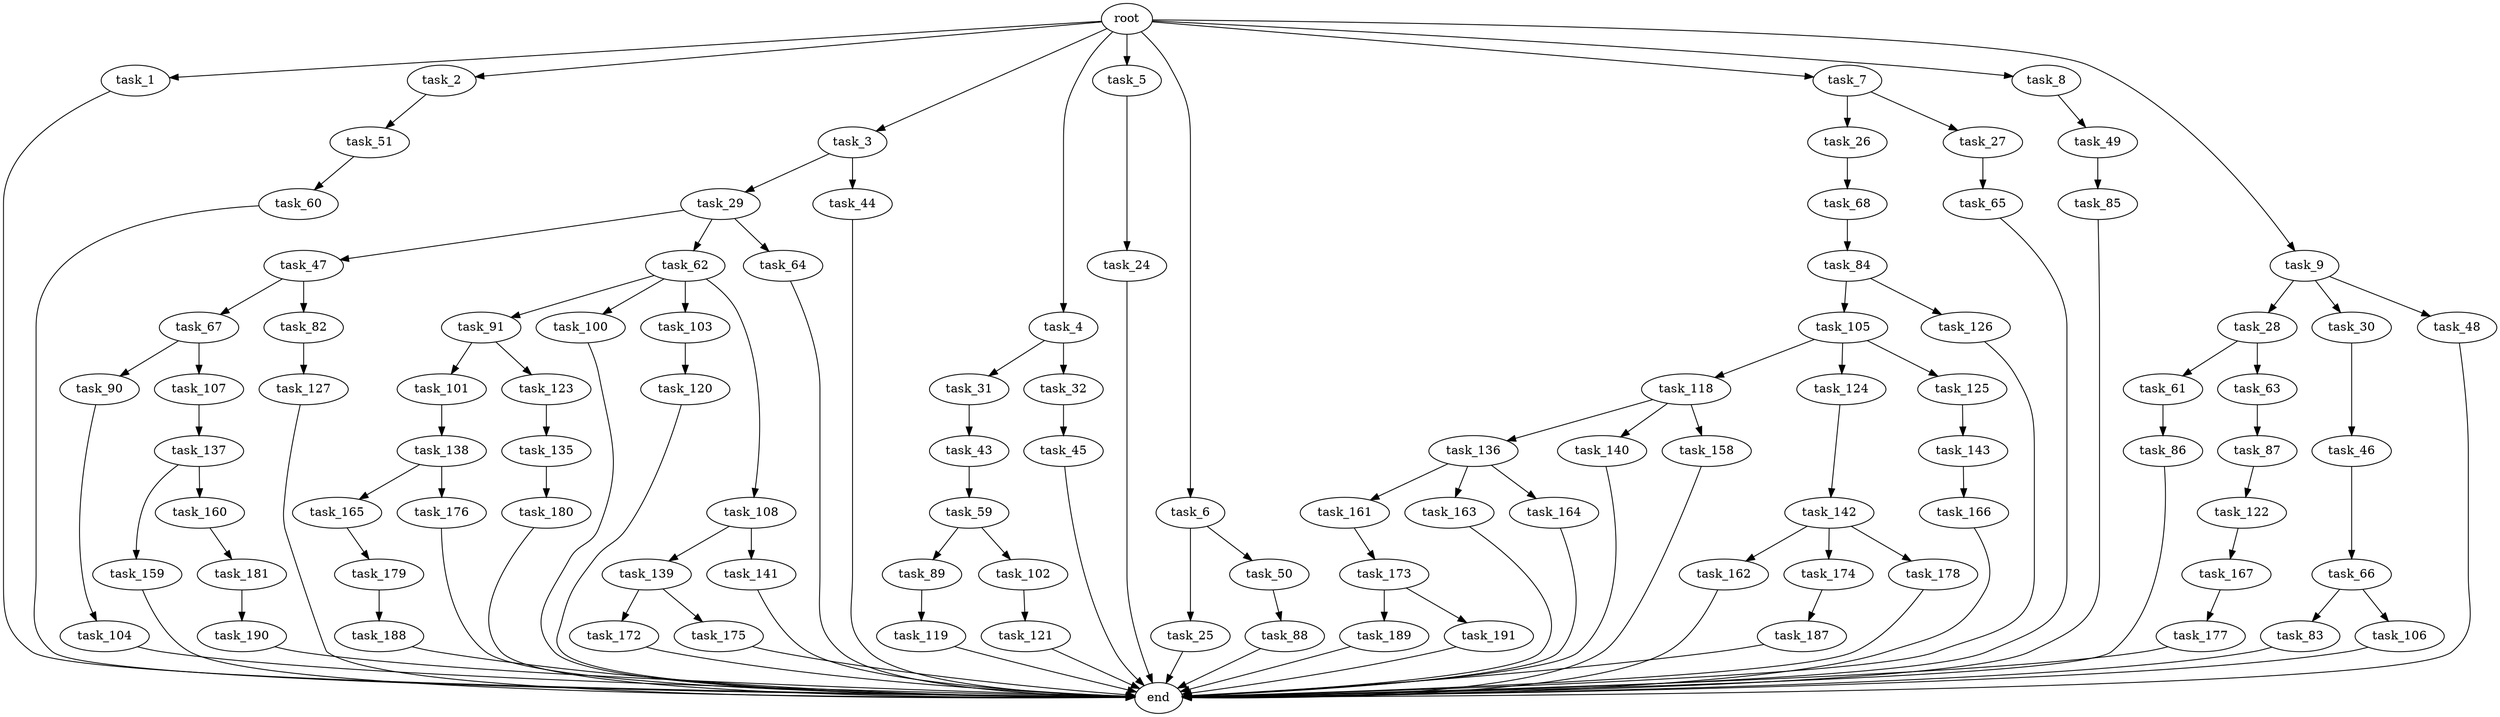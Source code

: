 digraph G {
  root [size="0.000000"];
  task_1 [size="1.024000"];
  task_2 [size="1.024000"];
  task_3 [size="1.024000"];
  task_4 [size="1.024000"];
  task_5 [size="1.024000"];
  task_6 [size="1.024000"];
  task_7 [size="1.024000"];
  task_8 [size="1.024000"];
  task_9 [size="1.024000"];
  task_24 [size="695784701.952000"];
  task_25 [size="695784701.952000"];
  task_26 [size="77309411.328000"];
  task_27 [size="77309411.328000"];
  task_28 [size="137438953.472000"];
  task_29 [size="695784701.952000"];
  task_30 [size="137438953.472000"];
  task_31 [size="549755813.888000"];
  task_32 [size="549755813.888000"];
  task_43 [size="77309411.328000"];
  task_44 [size="695784701.952000"];
  task_45 [size="214748364.800000"];
  task_46 [size="858993459.200000"];
  task_47 [size="214748364.800000"];
  task_48 [size="137438953.472000"];
  task_49 [size="858993459.200000"];
  task_50 [size="695784701.952000"];
  task_51 [size="34359738.368000"];
  task_59 [size="77309411.328000"];
  task_60 [size="858993459.200000"];
  task_61 [size="214748364.800000"];
  task_62 [size="214748364.800000"];
  task_63 [size="214748364.800000"];
  task_64 [size="214748364.800000"];
  task_65 [size="34359738.368000"];
  task_66 [size="420906795.008000"];
  task_67 [size="34359738.368000"];
  task_68 [size="549755813.888000"];
  task_82 [size="34359738.368000"];
  task_83 [size="858993459.200000"];
  task_84 [size="549755813.888000"];
  task_85 [size="309237645.312000"];
  task_86 [size="549755813.888000"];
  task_87 [size="858993459.200000"];
  task_88 [size="77309411.328000"];
  task_89 [size="77309411.328000"];
  task_90 [size="137438953.472000"];
  task_91 [size="549755813.888000"];
  task_100 [size="549755813.888000"];
  task_101 [size="309237645.312000"];
  task_102 [size="77309411.328000"];
  task_103 [size="549755813.888000"];
  task_104 [size="34359738.368000"];
  task_105 [size="77309411.328000"];
  task_106 [size="858993459.200000"];
  task_107 [size="137438953.472000"];
  task_108 [size="549755813.888000"];
  task_118 [size="77309411.328000"];
  task_119 [size="858993459.200000"];
  task_120 [size="309237645.312000"];
  task_121 [size="77309411.328000"];
  task_122 [size="695784701.952000"];
  task_123 [size="309237645.312000"];
  task_124 [size="77309411.328000"];
  task_125 [size="77309411.328000"];
  task_126 [size="77309411.328000"];
  task_127 [size="34359738.368000"];
  task_135 [size="34359738.368000"];
  task_136 [size="137438953.472000"];
  task_137 [size="695784701.952000"];
  task_138 [size="214748364.800000"];
  task_139 [size="695784701.952000"];
  task_140 [size="137438953.472000"];
  task_141 [size="695784701.952000"];
  task_142 [size="137438953.472000"];
  task_143 [size="549755813.888000"];
  task_158 [size="137438953.472000"];
  task_159 [size="549755813.888000"];
  task_160 [size="549755813.888000"];
  task_161 [size="34359738.368000"];
  task_162 [size="77309411.328000"];
  task_163 [size="34359738.368000"];
  task_164 [size="34359738.368000"];
  task_165 [size="309237645.312000"];
  task_166 [size="858993459.200000"];
  task_167 [size="137438953.472000"];
  task_172 [size="77309411.328000"];
  task_173 [size="420906795.008000"];
  task_174 [size="77309411.328000"];
  task_175 [size="77309411.328000"];
  task_176 [size="309237645.312000"];
  task_177 [size="420906795.008000"];
  task_178 [size="77309411.328000"];
  task_179 [size="549755813.888000"];
  task_180 [size="695784701.952000"];
  task_181 [size="137438953.472000"];
  task_187 [size="137438953.472000"];
  task_188 [size="137438953.472000"];
  task_189 [size="858993459.200000"];
  task_190 [size="214748364.800000"];
  task_191 [size="858993459.200000"];
  end [size="0.000000"];

  root -> task_1 [size="1.000000"];
  root -> task_2 [size="1.000000"];
  root -> task_3 [size="1.000000"];
  root -> task_4 [size="1.000000"];
  root -> task_5 [size="1.000000"];
  root -> task_6 [size="1.000000"];
  root -> task_7 [size="1.000000"];
  root -> task_8 [size="1.000000"];
  root -> task_9 [size="1.000000"];
  task_1 -> end [size="1.000000"];
  task_2 -> task_51 [size="33554432.000000"];
  task_3 -> task_29 [size="679477248.000000"];
  task_3 -> task_44 [size="679477248.000000"];
  task_4 -> task_31 [size="536870912.000000"];
  task_4 -> task_32 [size="536870912.000000"];
  task_5 -> task_24 [size="679477248.000000"];
  task_6 -> task_25 [size="679477248.000000"];
  task_6 -> task_50 [size="679477248.000000"];
  task_7 -> task_26 [size="75497472.000000"];
  task_7 -> task_27 [size="75497472.000000"];
  task_8 -> task_49 [size="838860800.000000"];
  task_9 -> task_28 [size="134217728.000000"];
  task_9 -> task_30 [size="134217728.000000"];
  task_9 -> task_48 [size="134217728.000000"];
  task_24 -> end [size="1.000000"];
  task_25 -> end [size="1.000000"];
  task_26 -> task_68 [size="536870912.000000"];
  task_27 -> task_65 [size="33554432.000000"];
  task_28 -> task_61 [size="209715200.000000"];
  task_28 -> task_63 [size="209715200.000000"];
  task_29 -> task_47 [size="209715200.000000"];
  task_29 -> task_62 [size="209715200.000000"];
  task_29 -> task_64 [size="209715200.000000"];
  task_30 -> task_46 [size="838860800.000000"];
  task_31 -> task_43 [size="75497472.000000"];
  task_32 -> task_45 [size="209715200.000000"];
  task_43 -> task_59 [size="75497472.000000"];
  task_44 -> end [size="1.000000"];
  task_45 -> end [size="1.000000"];
  task_46 -> task_66 [size="411041792.000000"];
  task_47 -> task_67 [size="33554432.000000"];
  task_47 -> task_82 [size="33554432.000000"];
  task_48 -> end [size="1.000000"];
  task_49 -> task_85 [size="301989888.000000"];
  task_50 -> task_88 [size="75497472.000000"];
  task_51 -> task_60 [size="838860800.000000"];
  task_59 -> task_89 [size="75497472.000000"];
  task_59 -> task_102 [size="75497472.000000"];
  task_60 -> end [size="1.000000"];
  task_61 -> task_86 [size="536870912.000000"];
  task_62 -> task_91 [size="536870912.000000"];
  task_62 -> task_100 [size="536870912.000000"];
  task_62 -> task_103 [size="536870912.000000"];
  task_62 -> task_108 [size="536870912.000000"];
  task_63 -> task_87 [size="838860800.000000"];
  task_64 -> end [size="1.000000"];
  task_65 -> end [size="1.000000"];
  task_66 -> task_83 [size="838860800.000000"];
  task_66 -> task_106 [size="838860800.000000"];
  task_67 -> task_90 [size="134217728.000000"];
  task_67 -> task_107 [size="134217728.000000"];
  task_68 -> task_84 [size="536870912.000000"];
  task_82 -> task_127 [size="33554432.000000"];
  task_83 -> end [size="1.000000"];
  task_84 -> task_105 [size="75497472.000000"];
  task_84 -> task_126 [size="75497472.000000"];
  task_85 -> end [size="1.000000"];
  task_86 -> end [size="1.000000"];
  task_87 -> task_122 [size="679477248.000000"];
  task_88 -> end [size="1.000000"];
  task_89 -> task_119 [size="838860800.000000"];
  task_90 -> task_104 [size="33554432.000000"];
  task_91 -> task_101 [size="301989888.000000"];
  task_91 -> task_123 [size="301989888.000000"];
  task_100 -> end [size="1.000000"];
  task_101 -> task_138 [size="209715200.000000"];
  task_102 -> task_121 [size="75497472.000000"];
  task_103 -> task_120 [size="301989888.000000"];
  task_104 -> end [size="1.000000"];
  task_105 -> task_118 [size="75497472.000000"];
  task_105 -> task_124 [size="75497472.000000"];
  task_105 -> task_125 [size="75497472.000000"];
  task_106 -> end [size="1.000000"];
  task_107 -> task_137 [size="679477248.000000"];
  task_108 -> task_139 [size="679477248.000000"];
  task_108 -> task_141 [size="679477248.000000"];
  task_118 -> task_136 [size="134217728.000000"];
  task_118 -> task_140 [size="134217728.000000"];
  task_118 -> task_158 [size="134217728.000000"];
  task_119 -> end [size="1.000000"];
  task_120 -> end [size="1.000000"];
  task_121 -> end [size="1.000000"];
  task_122 -> task_167 [size="134217728.000000"];
  task_123 -> task_135 [size="33554432.000000"];
  task_124 -> task_142 [size="134217728.000000"];
  task_125 -> task_143 [size="536870912.000000"];
  task_126 -> end [size="1.000000"];
  task_127 -> end [size="1.000000"];
  task_135 -> task_180 [size="679477248.000000"];
  task_136 -> task_161 [size="33554432.000000"];
  task_136 -> task_163 [size="33554432.000000"];
  task_136 -> task_164 [size="33554432.000000"];
  task_137 -> task_159 [size="536870912.000000"];
  task_137 -> task_160 [size="536870912.000000"];
  task_138 -> task_165 [size="301989888.000000"];
  task_138 -> task_176 [size="301989888.000000"];
  task_139 -> task_172 [size="75497472.000000"];
  task_139 -> task_175 [size="75497472.000000"];
  task_140 -> end [size="1.000000"];
  task_141 -> end [size="1.000000"];
  task_142 -> task_162 [size="75497472.000000"];
  task_142 -> task_174 [size="75497472.000000"];
  task_142 -> task_178 [size="75497472.000000"];
  task_143 -> task_166 [size="838860800.000000"];
  task_158 -> end [size="1.000000"];
  task_159 -> end [size="1.000000"];
  task_160 -> task_181 [size="134217728.000000"];
  task_161 -> task_173 [size="411041792.000000"];
  task_162 -> end [size="1.000000"];
  task_163 -> end [size="1.000000"];
  task_164 -> end [size="1.000000"];
  task_165 -> task_179 [size="536870912.000000"];
  task_166 -> end [size="1.000000"];
  task_167 -> task_177 [size="411041792.000000"];
  task_172 -> end [size="1.000000"];
  task_173 -> task_189 [size="838860800.000000"];
  task_173 -> task_191 [size="838860800.000000"];
  task_174 -> task_187 [size="134217728.000000"];
  task_175 -> end [size="1.000000"];
  task_176 -> end [size="1.000000"];
  task_177 -> end [size="1.000000"];
  task_178 -> end [size="1.000000"];
  task_179 -> task_188 [size="134217728.000000"];
  task_180 -> end [size="1.000000"];
  task_181 -> task_190 [size="209715200.000000"];
  task_187 -> end [size="1.000000"];
  task_188 -> end [size="1.000000"];
  task_189 -> end [size="1.000000"];
  task_190 -> end [size="1.000000"];
  task_191 -> end [size="1.000000"];
}
